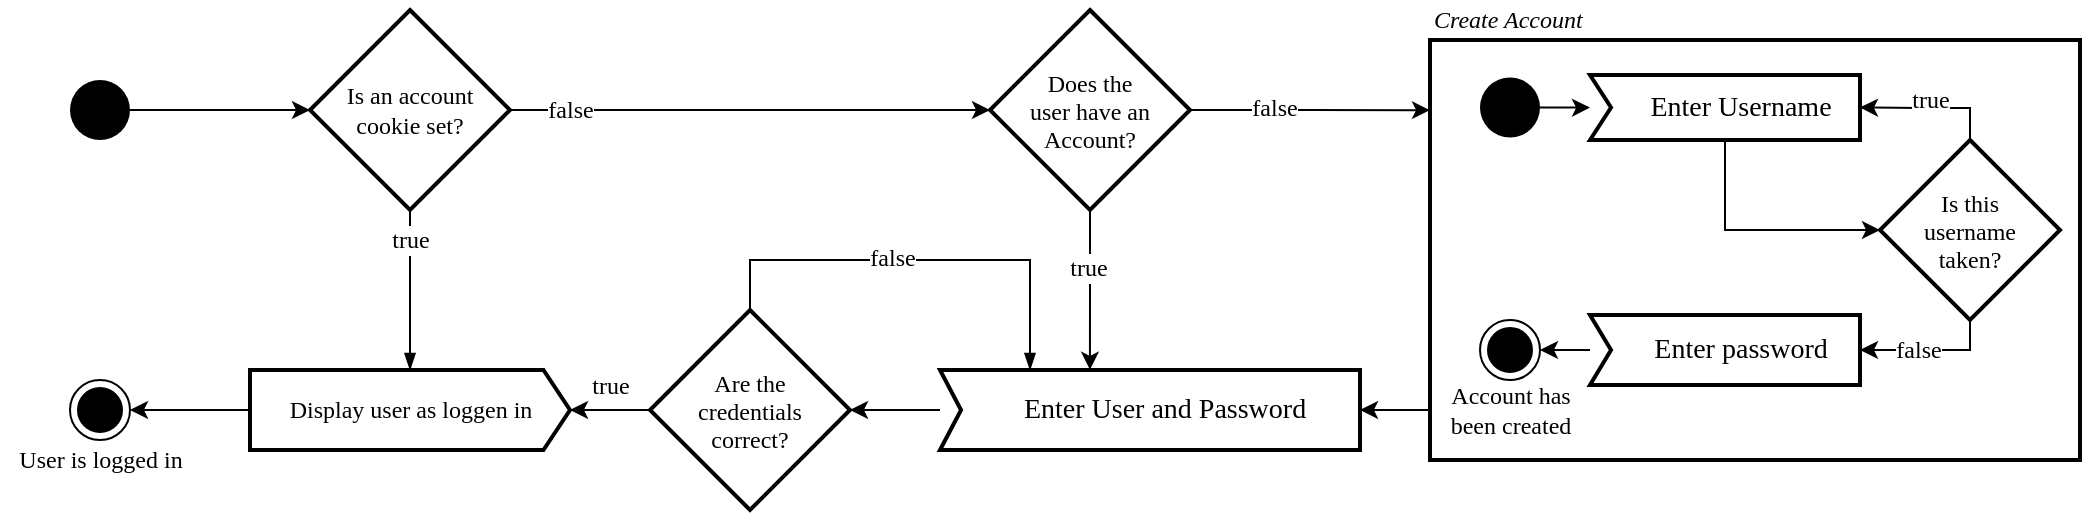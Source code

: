 <mxfile version="15.5.8" type="github" pages="2">
  <diagram id="rxH_UhYylSOstu2Tdo6V" name="Page-1">
    <mxGraphModel dx="1468" dy="617" grid="1" gridSize="10" guides="1" tooltips="1" connect="1" arrows="1" fold="1" page="1" pageScale="1" pageWidth="1169" pageHeight="827" math="0" shadow="0">
      <root>
        <mxCell id="0" />
        <mxCell id="1" parent="0" />
        <mxCell id="2y6p1NvMlhoou-gxpkjL-6" value="" style="edgeStyle=orthogonalEdgeStyle;rounded=0;orthogonalLoop=1;jettySize=auto;html=1;fontFamily=Georgia;" edge="1" parent="1" source="2y6p1NvMlhoou-gxpkjL-2" target="2y6p1NvMlhoou-gxpkjL-5">
          <mxGeometry relative="1" as="geometry" />
        </mxCell>
        <mxCell id="2y6p1NvMlhoou-gxpkjL-2" value="" style="ellipse;fillColor=#000000;strokeColor=none;fontFamily=Georgia;" vertex="1" parent="1">
          <mxGeometry x="40" y="90" width="30" height="30" as="geometry" />
        </mxCell>
        <mxCell id="3e9R-2Ews7-92SnHLewm-2" style="edgeStyle=orthogonalEdgeStyle;rounded=0;orthogonalLoop=1;jettySize=auto;html=1;entryX=0;entryY=0.5;entryDx=0;entryDy=0;fontFamily=Georgia;fontSize=12;" edge="1" parent="1" source="2y6p1NvMlhoou-gxpkjL-5" target="2y6p1NvMlhoou-gxpkjL-35">
          <mxGeometry relative="1" as="geometry" />
        </mxCell>
        <mxCell id="3e9R-2Ews7-92SnHLewm-25" value="false" style="edgeLabel;html=1;align=center;verticalAlign=middle;resizable=0;points=[];fontSize=12;fontFamily=Georgia;" vertex="1" connectable="0" parent="3e9R-2Ews7-92SnHLewm-2">
          <mxGeometry x="-0.362" y="1" relative="1" as="geometry">
            <mxPoint x="-47" y="1" as="offset" />
          </mxGeometry>
        </mxCell>
        <mxCell id="3e9R-2Ews7-92SnHLewm-88" style="edgeStyle=orthogonalEdgeStyle;rounded=0;orthogonalLoop=1;jettySize=auto;html=1;fontFamily=Georgia;fontSize=12;endArrow=blockThin;endFill=1;" edge="1" parent="1" source="2y6p1NvMlhoou-gxpkjL-5" target="2y6p1NvMlhoou-gxpkjL-16">
          <mxGeometry relative="1" as="geometry" />
        </mxCell>
        <mxCell id="3e9R-2Ews7-92SnHLewm-91" value="true" style="edgeLabel;html=1;align=center;verticalAlign=middle;resizable=0;points=[];fontSize=12;fontFamily=Georgia;" vertex="1" connectable="0" parent="3e9R-2Ews7-92SnHLewm-88">
          <mxGeometry x="-0.62" relative="1" as="geometry">
            <mxPoint as="offset" />
          </mxGeometry>
        </mxCell>
        <mxCell id="2y6p1NvMlhoou-gxpkjL-5" value="Is an account cookie set?" style="rhombus;whiteSpace=wrap;html=1;strokeWidth=2;fontFamily=Georgia;fillColor=none;" vertex="1" parent="1">
          <mxGeometry x="160" y="55" width="100" height="100" as="geometry" />
        </mxCell>
        <mxCell id="2y6p1NvMlhoou-gxpkjL-16" value="&lt;p&gt;&lt;font style=&quot;font-size: 12px&quot;&gt;Display user as loggen in&lt;/font&gt;&lt;/p&gt;" style="html=1;shape=mxgraph.infographic.ribbonSimple;notch1=0;notch2=13.28;align=center;verticalAlign=middle;fontSize=14;fontStyle=0;fillColor=none;rounded=0;strokeWidth=2;fontFamily=Georgia;" vertex="1" parent="1">
          <mxGeometry x="130" y="235" width="160" height="40" as="geometry" />
        </mxCell>
        <mxCell id="2y6p1NvMlhoou-gxpkjL-18" value="" style="edgeStyle=orthogonalEdgeStyle;rounded=0;orthogonalLoop=1;jettySize=auto;html=1;fontSize=12;fontFamily=Georgia;" edge="1" parent="1" source="2y6p1NvMlhoou-gxpkjL-16" target="2y6p1NvMlhoou-gxpkjL-17">
          <mxGeometry relative="1" as="geometry" />
        </mxCell>
        <mxCell id="3e9R-2Ews7-92SnHLewm-24" style="edgeStyle=orthogonalEdgeStyle;rounded=0;orthogonalLoop=1;jettySize=auto;html=1;fontFamily=Georgia;fontSize=12;entryX=0.357;entryY=-0.003;entryDx=0;entryDy=0;entryPerimeter=0;" edge="1" parent="1" source="2y6p1NvMlhoou-gxpkjL-35" target="2y6p1NvMlhoou-gxpkjL-44">
          <mxGeometry relative="1" as="geometry">
            <mxPoint x="410" y="210" as="targetPoint" />
            <Array as="points">
              <mxPoint x="550" y="190" />
              <mxPoint x="550" y="190" />
            </Array>
          </mxGeometry>
        </mxCell>
        <mxCell id="3e9R-2Ews7-92SnHLewm-26" value="true" style="edgeLabel;html=1;align=center;verticalAlign=middle;resizable=0;points=[];fontSize=12;fontFamily=Georgia;" vertex="1" connectable="0" parent="3e9R-2Ews7-92SnHLewm-24">
          <mxGeometry x="-0.288" y="-1" relative="1" as="geometry">
            <mxPoint as="offset" />
          </mxGeometry>
        </mxCell>
        <mxCell id="3e9R-2Ews7-92SnHLewm-67" style="edgeStyle=orthogonalEdgeStyle;rounded=0;orthogonalLoop=1;jettySize=auto;html=1;fontFamily=Georgia;fontSize=12;entryX=0;entryY=0.167;entryDx=0;entryDy=0;entryPerimeter=0;" edge="1" parent="1" source="2y6p1NvMlhoou-gxpkjL-35" target="3e9R-2Ews7-92SnHLewm-62">
          <mxGeometry relative="1" as="geometry">
            <mxPoint x="430" y="105" as="targetPoint" />
            <Array as="points" />
          </mxGeometry>
        </mxCell>
        <mxCell id="3e9R-2Ews7-92SnHLewm-68" value="false" style="edgeLabel;html=1;align=center;verticalAlign=middle;resizable=0;points=[];fontSize=12;fontFamily=Georgia;" vertex="1" connectable="0" parent="3e9R-2Ews7-92SnHLewm-67">
          <mxGeometry x="-0.312" y="1" relative="1" as="geometry">
            <mxPoint as="offset" />
          </mxGeometry>
        </mxCell>
        <mxCell id="2y6p1NvMlhoou-gxpkjL-35" value="Does the&#xa;user have an&#xa;Account?" style="rhombus;rounded=0;fontSize=12;strokeWidth=2;fillColor=none;fontFamily=Georgia;" vertex="1" parent="1">
          <mxGeometry x="500" y="55" width="100" height="100" as="geometry" />
        </mxCell>
        <mxCell id="3e9R-2Ews7-92SnHLewm-41" style="edgeStyle=orthogonalEdgeStyle;rounded=0;orthogonalLoop=1;jettySize=auto;html=1;entryX=1;entryY=0.5;entryDx=0;entryDy=0;entryPerimeter=0;fontFamily=Georgia;fontSize=12;" edge="1" parent="1" source="2y6p1NvMlhoou-gxpkjL-38" target="2y6p1NvMlhoou-gxpkjL-16">
          <mxGeometry relative="1" as="geometry" />
        </mxCell>
        <mxCell id="3e9R-2Ews7-92SnHLewm-92" value="true" style="edgeLabel;html=1;align=center;verticalAlign=middle;resizable=0;points=[];fontSize=12;fontFamily=Georgia;" vertex="1" connectable="0" parent="3e9R-2Ews7-92SnHLewm-41">
          <mxGeometry x="0.295" y="-1" relative="1" as="geometry">
            <mxPoint x="6" y="-11" as="offset" />
          </mxGeometry>
        </mxCell>
        <mxCell id="3e9R-2Ews7-92SnHLewm-89" style="edgeStyle=orthogonalEdgeStyle;rounded=0;orthogonalLoop=1;jettySize=auto;html=1;fontFamily=Georgia;fontSize=12;endArrow=blockThin;endFill=1;" edge="1" parent="1" source="2y6p1NvMlhoou-gxpkjL-38" target="2y6p1NvMlhoou-gxpkjL-44">
          <mxGeometry relative="1" as="geometry">
            <Array as="points">
              <mxPoint x="380" y="180" />
              <mxPoint x="520" y="180" />
            </Array>
          </mxGeometry>
        </mxCell>
        <mxCell id="3e9R-2Ews7-92SnHLewm-90" value="false" style="edgeLabel;html=1;align=center;verticalAlign=middle;resizable=0;points=[];fontSize=12;fontFamily=Georgia;" vertex="1" connectable="0" parent="3e9R-2Ews7-92SnHLewm-89">
          <mxGeometry x="-0.688" relative="1" as="geometry">
            <mxPoint x="61" y="-1" as="offset" />
          </mxGeometry>
        </mxCell>
        <mxCell id="2y6p1NvMlhoou-gxpkjL-38" value="Are the&#xa;credentials&#xa;correct?" style="rhombus;rounded=0;fontSize=12;strokeWidth=2;fillColor=none;fontFamily=Georgia;" vertex="1" parent="1">
          <mxGeometry x="330" y="205" width="100" height="100" as="geometry" />
        </mxCell>
        <mxCell id="3e9R-2Ews7-92SnHLewm-50" style="edgeStyle=orthogonalEdgeStyle;rounded=0;orthogonalLoop=1;jettySize=auto;html=1;fontFamily=Georgia;fontSize=12;entryX=1;entryY=0.5;entryDx=0;entryDy=0;" edge="1" parent="1" source="2y6p1NvMlhoou-gxpkjL-44" target="2y6p1NvMlhoou-gxpkjL-38">
          <mxGeometry relative="1" as="geometry">
            <mxPoint x="270" y="205" as="targetPoint" />
            <Array as="points">
              <mxPoint x="500" y="255" />
              <mxPoint x="500" y="255" />
            </Array>
          </mxGeometry>
        </mxCell>
        <mxCell id="2y6p1NvMlhoou-gxpkjL-44" value="Enter User and Password" style="html=1;shape=mxgraph.infographic.ribbonSimple;notch1=10.52;notch2=0;align=center;verticalAlign=middle;fontSize=14;fontStyle=0;fillColor=none;flipH=0;spacingRight=0;spacingLeft=14;rounded=1;fontFamily=Georgia;strokeWidth=2;" vertex="1" parent="1">
          <mxGeometry x="475" y="235" width="210" height="40" as="geometry" />
        </mxCell>
        <mxCell id="3e9R-2Ews7-92SnHLewm-71" style="edgeStyle=orthogonalEdgeStyle;rounded=0;orthogonalLoop=1;jettySize=auto;html=1;entryX=1;entryY=0.5;entryDx=0;entryDy=0;entryPerimeter=0;fontFamily=Georgia;fontSize=12;" edge="1" parent="1" source="3e9R-2Ews7-92SnHLewm-62" target="2y6p1NvMlhoou-gxpkjL-44">
          <mxGeometry relative="1" as="geometry">
            <Array as="points">
              <mxPoint x="700" y="255" />
              <mxPoint x="700" y="255" />
            </Array>
          </mxGeometry>
        </mxCell>
        <mxCell id="3e9R-2Ews7-92SnHLewm-85" value="" style="group" vertex="1" connectable="0" parent="1">
          <mxGeometry x="5" y="240" width="100" height="50" as="geometry" />
        </mxCell>
        <mxCell id="2y6p1NvMlhoou-gxpkjL-17" value="" style="ellipse;html=1;shape=endState;fillColor=#000000;strokeColor=#000000;rounded=0;fontSize=12;fontFamily=Georgia;" vertex="1" parent="3e9R-2Ews7-92SnHLewm-85">
          <mxGeometry x="35" width="30" height="30" as="geometry" />
        </mxCell>
        <mxCell id="2y6p1NvMlhoou-gxpkjL-27" value="User is logged in" style="text;html=1;align=center;verticalAlign=middle;resizable=0;points=[];autosize=1;strokeColor=none;fillColor=none;fontSize=12;fontFamily=Georgia;" vertex="1" parent="3e9R-2Ews7-92SnHLewm-85">
          <mxGeometry y="30" width="100" height="20" as="geometry" />
        </mxCell>
        <mxCell id="3e9R-2Ews7-92SnHLewm-94" value="" style="group" vertex="1" connectable="0" parent="1">
          <mxGeometry x="720" y="50" width="325" height="230" as="geometry" />
        </mxCell>
        <mxCell id="3e9R-2Ews7-92SnHLewm-83" value="" style="group;rounded=0;arcSize=50;glass=0;shadow=0;sketch=0;strokeWidth=1;" vertex="1" connectable="0" parent="3e9R-2Ews7-92SnHLewm-94">
          <mxGeometry y="20" width="325" height="210" as="geometry" />
        </mxCell>
        <mxCell id="3e9R-2Ews7-92SnHLewm-62" value="&lt;div align=&quot;left&quot;&gt;&lt;br&gt;&lt;/div&gt;" style="html=1;dashed=0;whitespace=wrap;rounded=0;fontFamily=Georgia;fontSize=12;strokeWidth=2;fillColor=none;align=left;" vertex="1" parent="3e9R-2Ews7-92SnHLewm-83">
          <mxGeometry width="325" height="210" as="geometry" />
        </mxCell>
        <mxCell id="3e9R-2Ews7-92SnHLewm-44" value="Enter Username" style="html=1;shape=mxgraph.infographic.ribbonSimple;notch1=10.52;notch2=0;align=center;verticalAlign=middle;fontSize=14;fontStyle=0;fillColor=none;flipH=0;spacingRight=0;spacingLeft=14;rounded=1;fontFamily=Georgia;strokeWidth=2;" vertex="1" parent="3e9R-2Ews7-92SnHLewm-83">
          <mxGeometry x="80" y="17.5" width="135" height="32.5" as="geometry" />
        </mxCell>
        <mxCell id="3e9R-2Ews7-92SnHLewm-81" style="edgeStyle=orthogonalEdgeStyle;rounded=0;orthogonalLoop=1;jettySize=auto;html=1;fontFamily=Georgia;fontSize=12;" edge="1" parent="3e9R-2Ews7-92SnHLewm-83" source="3e9R-2Ews7-92SnHLewm-45" target="3e9R-2Ews7-92SnHLewm-44">
          <mxGeometry x="770" y="87.5" as="geometry">
            <mxPoint x="75" y="34" as="targetPoint" />
          </mxGeometry>
        </mxCell>
        <mxCell id="3e9R-2Ews7-92SnHLewm-45" value="" style="ellipse;fillColor=#000000;strokeColor=none;fontFamily=Georgia;" vertex="1" parent="3e9R-2Ews7-92SnHLewm-83">
          <mxGeometry x="25" y="18.75" width="30" height="30" as="geometry" />
        </mxCell>
        <mxCell id="3e9R-2Ews7-92SnHLewm-78" style="edgeStyle=orthogonalEdgeStyle;rounded=0;orthogonalLoop=1;jettySize=auto;html=1;entryX=1;entryY=0.5;entryDx=0;entryDy=0;entryPerimeter=0;fontFamily=Georgia;fontSize=12;" edge="1" parent="3e9R-2Ews7-92SnHLewm-83" source="3e9R-2Ews7-92SnHLewm-46" target="3e9R-2Ews7-92SnHLewm-44">
          <mxGeometry x="770" y="87.5" as="geometry">
            <Array as="points">
              <mxPoint x="270" y="34" />
              <mxPoint x="245" y="34" />
            </Array>
          </mxGeometry>
        </mxCell>
        <mxCell id="3e9R-2Ews7-92SnHLewm-79" value="true" style="edgeLabel;html=1;align=center;verticalAlign=middle;resizable=0;points=[];fontSize=12;fontFamily=Georgia;metaEdit=0;backgroundOutline=0;comic=0;" vertex="1" connectable="0" parent="3e9R-2Ews7-92SnHLewm-78">
          <mxGeometry x="-0.612" relative="1" as="geometry">
            <mxPoint x="-20" y="-6" as="offset" />
          </mxGeometry>
        </mxCell>
        <mxCell id="3e9R-2Ews7-92SnHLewm-46" value="Is this&#xa;username&#xa;taken?" style="rhombus;rounded=0;fontFamily=Georgia;fontSize=12;strokeWidth=2;fillColor=none;align=center;" vertex="1" parent="3e9R-2Ews7-92SnHLewm-83">
          <mxGeometry x="225" y="50" width="90" height="90" as="geometry" />
        </mxCell>
        <mxCell id="3e9R-2Ews7-92SnHLewm-54" style="edgeStyle=orthogonalEdgeStyle;rounded=0;orthogonalLoop=1;jettySize=auto;html=1;fontFamily=Georgia;fontSize=12;exitX=0;exitY=0;exitDx=67.5;exitDy=32.5;exitPerimeter=0;entryX=0;entryY=0.5;entryDx=0;entryDy=0;" edge="1" parent="3e9R-2Ews7-92SnHLewm-83" source="3e9R-2Ews7-92SnHLewm-44" target="3e9R-2Ews7-92SnHLewm-46">
          <mxGeometry x="45" y="10" as="geometry">
            <Array as="points">
              <mxPoint x="147" y="95" />
            </Array>
          </mxGeometry>
        </mxCell>
        <mxCell id="3e9R-2Ews7-92SnHLewm-47" value="Enter password" style="html=1;shape=mxgraph.infographic.ribbonSimple;notch1=10.52;notch2=0;align=center;verticalAlign=middle;fontSize=14;fontStyle=0;fillColor=none;flipH=0;spacingRight=0;spacingLeft=14;rounded=1;fontFamily=Georgia;strokeWidth=2;" vertex="1" parent="3e9R-2Ews7-92SnHLewm-83">
          <mxGeometry x="80" y="137.5" width="135" height="35" as="geometry" />
        </mxCell>
        <mxCell id="3e9R-2Ews7-92SnHLewm-55" style="edgeStyle=orthogonalEdgeStyle;rounded=0;orthogonalLoop=1;jettySize=auto;html=1;fontFamily=Georgia;fontSize=12;entryX=1;entryY=0.5;entryDx=0;entryDy=0;entryPerimeter=0;" edge="1" parent="3e9R-2Ews7-92SnHLewm-83" source="3e9R-2Ews7-92SnHLewm-46" target="3e9R-2Ews7-92SnHLewm-47">
          <mxGeometry x="45" y="10" as="geometry">
            <mxPoint x="245" y="200" as="targetPoint" />
            <Array as="points">
              <mxPoint x="270" y="155" />
            </Array>
          </mxGeometry>
        </mxCell>
        <mxCell id="3e9R-2Ews7-92SnHLewm-59" value="false" style="edgeLabel;html=1;align=center;verticalAlign=middle;resizable=0;points=[];fontSize=12;fontFamily=Georgia;spacingLeft=0;spacing=2;horizontal=1;fontStyle=0" vertex="1" connectable="0" parent="3e9R-2Ews7-92SnHLewm-55">
          <mxGeometry x="-0.446" relative="1" as="geometry">
            <mxPoint x="-22" as="offset" />
          </mxGeometry>
        </mxCell>
        <mxCell id="3e9R-2Ews7-92SnHLewm-75" value="" style="group" vertex="1" connectable="0" parent="3e9R-2Ews7-92SnHLewm-83">
          <mxGeometry y="140" width="80" height="60" as="geometry" />
        </mxCell>
        <mxCell id="3e9R-2Ews7-92SnHLewm-48" value="" style="ellipse;html=1;shape=endState;fillColor=#000000;strokeColor=#000000;rounded=0;fontFamily=Georgia;fontSize=12;align=center;" vertex="1" parent="3e9R-2Ews7-92SnHLewm-75">
          <mxGeometry x="25" width="30" height="30" as="geometry" />
        </mxCell>
        <mxCell id="3e9R-2Ews7-92SnHLewm-49" value="&lt;div&gt;Account has&lt;/div&gt;&lt;div&gt;been created&lt;/div&gt;" style="text;html=1;align=center;verticalAlign=middle;resizable=0;points=[];autosize=1;strokeColor=none;fillColor=none;fontSize=12;fontFamily=Georgia;" vertex="1" parent="3e9R-2Ews7-92SnHLewm-75">
          <mxGeometry y="30" width="80" height="30" as="geometry" />
        </mxCell>
        <mxCell id="3e9R-2Ews7-92SnHLewm-77" style="edgeStyle=orthogonalEdgeStyle;rounded=0;orthogonalLoop=1;jettySize=auto;html=1;entryX=1;entryY=0.5;entryDx=0;entryDy=0;fontFamily=Georgia;fontSize=12;" edge="1" parent="3e9R-2Ews7-92SnHLewm-83" source="3e9R-2Ews7-92SnHLewm-47" target="3e9R-2Ews7-92SnHLewm-48">
          <mxGeometry x="770" y="87.5" as="geometry" />
        </mxCell>
        <mxCell id="3e9R-2Ews7-92SnHLewm-93" value="&lt;div&gt;Create Account&lt;br&gt;&lt;/div&gt;" style="text;html=1;align=left;verticalAlign=middle;resizable=0;points=[];autosize=1;strokeColor=none;fillColor=none;fontSize=12;fontFamily=Georgia;fontStyle=2" vertex="1" parent="3e9R-2Ews7-92SnHLewm-94">
          <mxGeometry width="100" height="20" as="geometry" />
        </mxCell>
      </root>
    </mxGraphModel>
  </diagram>
  <diagram id="CCknijTJ0qZyq1bNGotc" name="Page-2">
    <mxGraphModel dx="2129" dy="895" grid="1" gridSize="10" guides="1" tooltips="1" connect="1" arrows="1" fold="1" page="1" pageScale="1" pageWidth="1169" pageHeight="827" math="0" shadow="0">
      <root>
        <mxCell id="3VlwDbBQQKx8jBc5TLFD-0" />
        <mxCell id="3VlwDbBQQKx8jBc5TLFD-1" parent="3VlwDbBQQKx8jBc5TLFD-0" />
        <mxCell id="3VlwDbBQQKx8jBc5TLFD-3" value="Home Page" style="shape=umlFrame;whiteSpace=wrap;html=1;width=120;height=30;boundedLbl=1;verticalAlign=middle;align=left;spacingLeft=5;rounded=0;fontFamily=Georgia;fontSize=12;strokeWidth=2;fillColor=default;" vertex="1" parent="3VlwDbBQQKx8jBc5TLFD-1">
          <mxGeometry x="40" y="40" width="400" height="320" as="geometry" />
        </mxCell>
        <mxCell id="3VlwDbBQQKx8jBc5TLFD-4" value="" style="rounded=0;whiteSpace=wrap;html=1;fontFamily=Georgia;fontSize=12;strokeWidth=2;fillColor=default;align=center;" vertex="1" parent="3VlwDbBQQKx8jBc5TLFD-1">
          <mxGeometry x="40" y="80" width="400" height="30" as="geometry" />
        </mxCell>
        <mxCell id="3VlwDbBQQKx8jBc5TLFD-5" value="" style="rounded=0;whiteSpace=wrap;html=1;fontFamily=Georgia;fontSize=12;strokeWidth=2;fillColor=default;align=center;" vertex="1" parent="3VlwDbBQQKx8jBc5TLFD-1">
          <mxGeometry x="300" y="150" width="120" height="60" as="geometry" />
        </mxCell>
        <mxCell id="3VlwDbBQQKx8jBc5TLFD-6" value="Home Page" style="shape=umlFrame;whiteSpace=wrap;html=1;width=120;height=30;boundedLbl=1;verticalAlign=middle;align=left;spacingLeft=5;rounded=0;fontFamily=Georgia;fontSize=12;strokeWidth=2;fillColor=default;" vertex="1" parent="3VlwDbBQQKx8jBc5TLFD-1">
          <mxGeometry x="50" y="50" width="400" height="320" as="geometry" />
        </mxCell>
        <mxCell id="3VlwDbBQQKx8jBc5TLFD-7" value="" style="rounded=0;whiteSpace=wrap;html=1;fontFamily=Georgia;fontSize=12;strokeWidth=2;fillColor=default;align=center;" vertex="1" parent="3VlwDbBQQKx8jBc5TLFD-1">
          <mxGeometry x="50" y="90" width="400" height="30" as="geometry" />
        </mxCell>
        <mxCell id="3VlwDbBQQKx8jBc5TLFD-8" value="" style="rounded=0;whiteSpace=wrap;html=1;fontFamily=Georgia;fontSize=12;strokeWidth=2;fillColor=default;align=center;" vertex="1" parent="3VlwDbBQQKx8jBc5TLFD-1">
          <mxGeometry x="310" y="160" width="120" height="60" as="geometry" />
        </mxCell>
        <mxCell id="3VlwDbBQQKx8jBc5TLFD-9" value="Home Page" style="shape=umlFrame;whiteSpace=wrap;html=1;width=120;height=30;boundedLbl=1;verticalAlign=middle;align=left;spacingLeft=5;rounded=0;fontFamily=Georgia;fontSize=12;strokeWidth=2;fillColor=default;" vertex="1" parent="3VlwDbBQQKx8jBc5TLFD-1">
          <mxGeometry x="60" y="60" width="400" height="320" as="geometry" />
        </mxCell>
        <mxCell id="3VlwDbBQQKx8jBc5TLFD-10" value="" style="rounded=0;whiteSpace=wrap;html=1;fontFamily=Georgia;fontSize=12;strokeWidth=2;fillColor=default;align=center;" vertex="1" parent="3VlwDbBQQKx8jBc5TLFD-1">
          <mxGeometry x="60" y="100" width="400" height="30" as="geometry" />
        </mxCell>
        <mxCell id="3VlwDbBQQKx8jBc5TLFD-11" value="" style="rounded=0;whiteSpace=wrap;html=1;fontFamily=Georgia;fontSize=12;strokeWidth=2;fillColor=default;align=center;" vertex="1" parent="3VlwDbBQQKx8jBc5TLFD-1">
          <mxGeometry x="320" y="170" width="120" height="60" as="geometry" />
        </mxCell>
        <mxCell id="3VlwDbBQQKx8jBc5TLFD-12" value="Home Page" style="shape=umlFrame;whiteSpace=wrap;html=1;width=120;height=30;boundedLbl=1;verticalAlign=middle;align=left;spacingLeft=5;rounded=0;fontFamily=Georgia;fontSize=12;strokeWidth=2;fillColor=default;" vertex="1" parent="3VlwDbBQQKx8jBc5TLFD-1">
          <mxGeometry x="70" y="70" width="400" height="320" as="geometry" />
        </mxCell>
        <mxCell id="3VlwDbBQQKx8jBc5TLFD-13" value="" style="rounded=0;whiteSpace=wrap;html=1;fontFamily=Georgia;fontSize=12;strokeWidth=2;fillColor=default;align=center;" vertex="1" parent="3VlwDbBQQKx8jBc5TLFD-1">
          <mxGeometry x="70" y="110" width="400" height="30" as="geometry" />
        </mxCell>
        <mxCell id="3VlwDbBQQKx8jBc5TLFD-14" value="" style="rounded=0;whiteSpace=wrap;html=1;fontFamily=Georgia;fontSize=12;strokeWidth=2;fillColor=default;align=center;" vertex="1" parent="3VlwDbBQQKx8jBc5TLFD-1">
          <mxGeometry x="330" y="180" width="120" height="60" as="geometry" />
        </mxCell>
        <mxCell id="3VlwDbBQQKx8jBc5TLFD-15" value="Home Page" style="shape=umlFrame;whiteSpace=wrap;html=1;width=120;height=30;boundedLbl=1;verticalAlign=middle;align=left;spacingLeft=5;rounded=0;fontFamily=Georgia;fontSize=12;strokeWidth=2;fillColor=default;" vertex="1" parent="3VlwDbBQQKx8jBc5TLFD-1">
          <mxGeometry x="80" y="80" width="400" height="320" as="geometry" />
        </mxCell>
        <mxCell id="3VlwDbBQQKx8jBc5TLFD-16" value="" style="rounded=0;whiteSpace=wrap;html=1;fontFamily=Georgia;fontSize=12;strokeWidth=2;fillColor=default;align=center;" vertex="1" parent="3VlwDbBQQKx8jBc5TLFD-1">
          <mxGeometry x="80" y="120" width="400" height="30" as="geometry" />
        </mxCell>
        <mxCell id="3VlwDbBQQKx8jBc5TLFD-17" value="" style="rounded=0;whiteSpace=wrap;html=1;fontFamily=Georgia;fontSize=12;strokeWidth=2;fillColor=default;align=center;" vertex="1" parent="3VlwDbBQQKx8jBc5TLFD-1">
          <mxGeometry x="340" y="190" width="120" height="60" as="geometry" />
        </mxCell>
        <mxCell id="3VlwDbBQQKx8jBc5TLFD-18" value="Home Page" style="shape=umlFrame;whiteSpace=wrap;html=1;width=120;height=30;boundedLbl=1;verticalAlign=middle;align=left;spacingLeft=5;rounded=0;fontFamily=Georgia;fontSize=12;strokeWidth=2;fillColor=default;" vertex="1" parent="3VlwDbBQQKx8jBc5TLFD-1">
          <mxGeometry x="600" y="60" width="400" height="320" as="geometry" />
        </mxCell>
        <mxCell id="3VlwDbBQQKx8jBc5TLFD-20" value="" style="rounded=0;whiteSpace=wrap;html=1;fontFamily=Georgia;fontSize=12;strokeWidth=2;fillColor=default;align=center;" vertex="1" parent="3VlwDbBQQKx8jBc5TLFD-1">
          <mxGeometry x="810" y="130" width="150" height="180" as="geometry" />
        </mxCell>
        <mxCell id="3VlwDbBQQKx8jBc5TLFD-21" value="" style="rounded=0;whiteSpace=wrap;html=1;fontFamily=Georgia;fontSize=12;strokeWidth=2;fillColor=default;align=center;" vertex="1" parent="3VlwDbBQQKx8jBc5TLFD-1">
          <mxGeometry x="640" y="130" width="150" height="180" as="geometry" />
        </mxCell>
        <mxCell id="3VlwDbBQQKx8jBc5TLFD-22" value="Player 1" style="text;html=1;align=center;verticalAlign=middle;resizable=0;points=[];autosize=1;strokeColor=none;fillColor=none;fontSize=12;fontFamily=Georgia;" vertex="1" parent="3VlwDbBQQKx8jBc5TLFD-1">
          <mxGeometry x="810" y="110" width="60" height="20" as="geometry" />
        </mxCell>
        <mxCell id="3VlwDbBQQKx8jBc5TLFD-23" value="Player 2" style="text;html=1;align=center;verticalAlign=middle;resizable=0;points=[];autosize=1;strokeColor=none;fillColor=none;fontSize=12;fontFamily=Georgia;" vertex="1" parent="3VlwDbBQQKx8jBc5TLFD-1">
          <mxGeometry x="640" y="110" width="60" height="20" as="geometry" />
        </mxCell>
      </root>
    </mxGraphModel>
  </diagram>
</mxfile>
